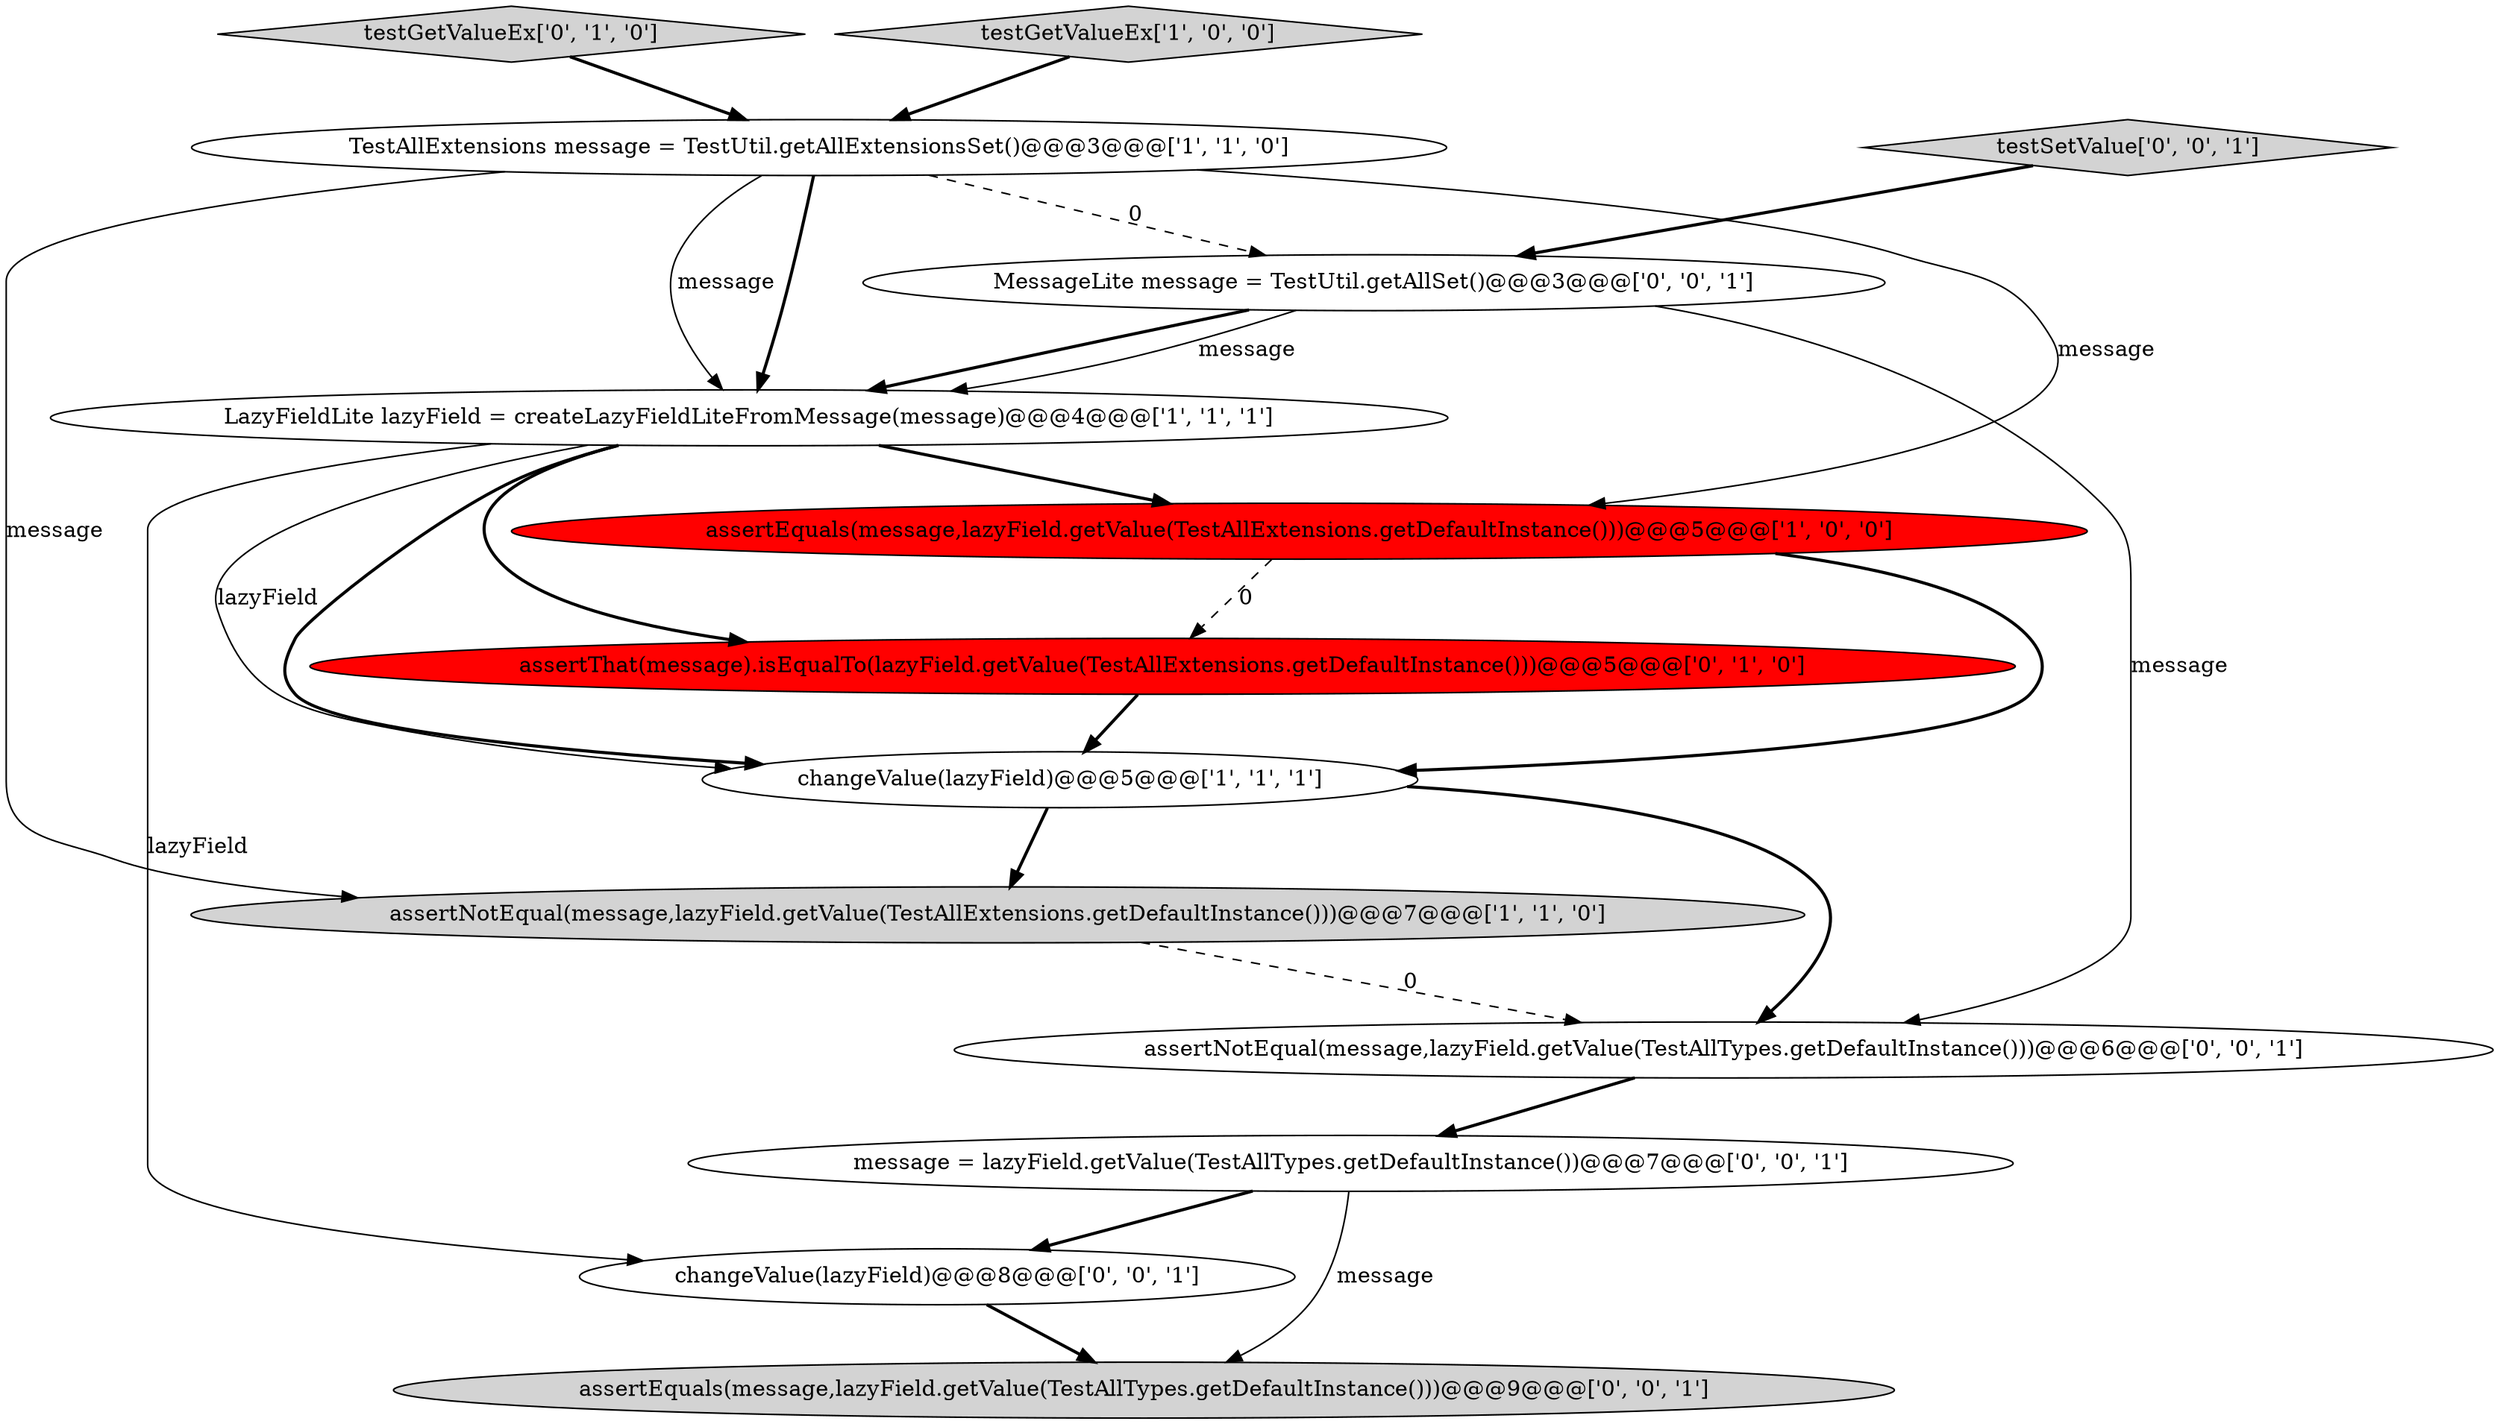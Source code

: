 digraph {
6 [style = filled, label = "testGetValueEx['0', '1', '0']", fillcolor = lightgray, shape = diamond image = "AAA0AAABBB2BBB"];
12 [style = filled, label = "testSetValue['0', '0', '1']", fillcolor = lightgray, shape = diamond image = "AAA0AAABBB3BBB"];
1 [style = filled, label = "assertNotEqual(message,lazyField.getValue(TestAllExtensions.getDefaultInstance()))@@@7@@@['1', '1', '0']", fillcolor = lightgray, shape = ellipse image = "AAA0AAABBB1BBB"];
13 [style = filled, label = "message = lazyField.getValue(TestAllTypes.getDefaultInstance())@@@7@@@['0', '0', '1']", fillcolor = white, shape = ellipse image = "AAA0AAABBB3BBB"];
3 [style = filled, label = "LazyFieldLite lazyField = createLazyFieldLiteFromMessage(message)@@@4@@@['1', '1', '1']", fillcolor = white, shape = ellipse image = "AAA0AAABBB1BBB"];
2 [style = filled, label = "testGetValueEx['1', '0', '0']", fillcolor = lightgray, shape = diamond image = "AAA0AAABBB1BBB"];
5 [style = filled, label = "assertEquals(message,lazyField.getValue(TestAllExtensions.getDefaultInstance()))@@@5@@@['1', '0', '0']", fillcolor = red, shape = ellipse image = "AAA1AAABBB1BBB"];
0 [style = filled, label = "TestAllExtensions message = TestUtil.getAllExtensionsSet()@@@3@@@['1', '1', '0']", fillcolor = white, shape = ellipse image = "AAA0AAABBB1BBB"];
8 [style = filled, label = "changeValue(lazyField)@@@8@@@['0', '0', '1']", fillcolor = white, shape = ellipse image = "AAA0AAABBB3BBB"];
7 [style = filled, label = "assertThat(message).isEqualTo(lazyField.getValue(TestAllExtensions.getDefaultInstance()))@@@5@@@['0', '1', '0']", fillcolor = red, shape = ellipse image = "AAA1AAABBB2BBB"];
9 [style = filled, label = "assertNotEqual(message,lazyField.getValue(TestAllTypes.getDefaultInstance()))@@@6@@@['0', '0', '1']", fillcolor = white, shape = ellipse image = "AAA0AAABBB3BBB"];
4 [style = filled, label = "changeValue(lazyField)@@@5@@@['1', '1', '1']", fillcolor = white, shape = ellipse image = "AAA0AAABBB1BBB"];
10 [style = filled, label = "assertEquals(message,lazyField.getValue(TestAllTypes.getDefaultInstance()))@@@9@@@['0', '0', '1']", fillcolor = lightgray, shape = ellipse image = "AAA0AAABBB3BBB"];
11 [style = filled, label = "MessageLite message = TestUtil.getAllSet()@@@3@@@['0', '0', '1']", fillcolor = white, shape = ellipse image = "AAA0AAABBB3BBB"];
0->3 [style = bold, label=""];
4->9 [style = bold, label=""];
8->10 [style = bold, label=""];
0->3 [style = solid, label="message"];
3->8 [style = solid, label="lazyField"];
13->10 [style = solid, label="message"];
12->11 [style = bold, label=""];
11->3 [style = solid, label="message"];
1->9 [style = dashed, label="0"];
0->11 [style = dashed, label="0"];
6->0 [style = bold, label=""];
7->4 [style = bold, label=""];
3->4 [style = bold, label=""];
3->4 [style = solid, label="lazyField"];
0->1 [style = solid, label="message"];
3->5 [style = bold, label=""];
2->0 [style = bold, label=""];
11->9 [style = solid, label="message"];
3->7 [style = bold, label=""];
11->3 [style = bold, label=""];
5->4 [style = bold, label=""];
4->1 [style = bold, label=""];
13->8 [style = bold, label=""];
5->7 [style = dashed, label="0"];
0->5 [style = solid, label="message"];
9->13 [style = bold, label=""];
}
